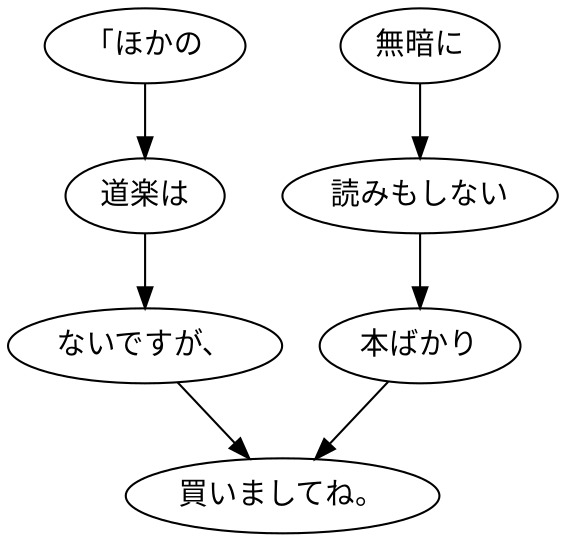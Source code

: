 digraph graph1421 {
	node0 [label="「ほかの"];
	node1 [label="道楽は"];
	node2 [label="ないですが、"];
	node3 [label="無暗に"];
	node4 [label="読みもしない"];
	node5 [label="本ばかり"];
	node6 [label="買いましてね。"];
	node0 -> node1;
	node1 -> node2;
	node2 -> node6;
	node3 -> node4;
	node4 -> node5;
	node5 -> node6;
}
